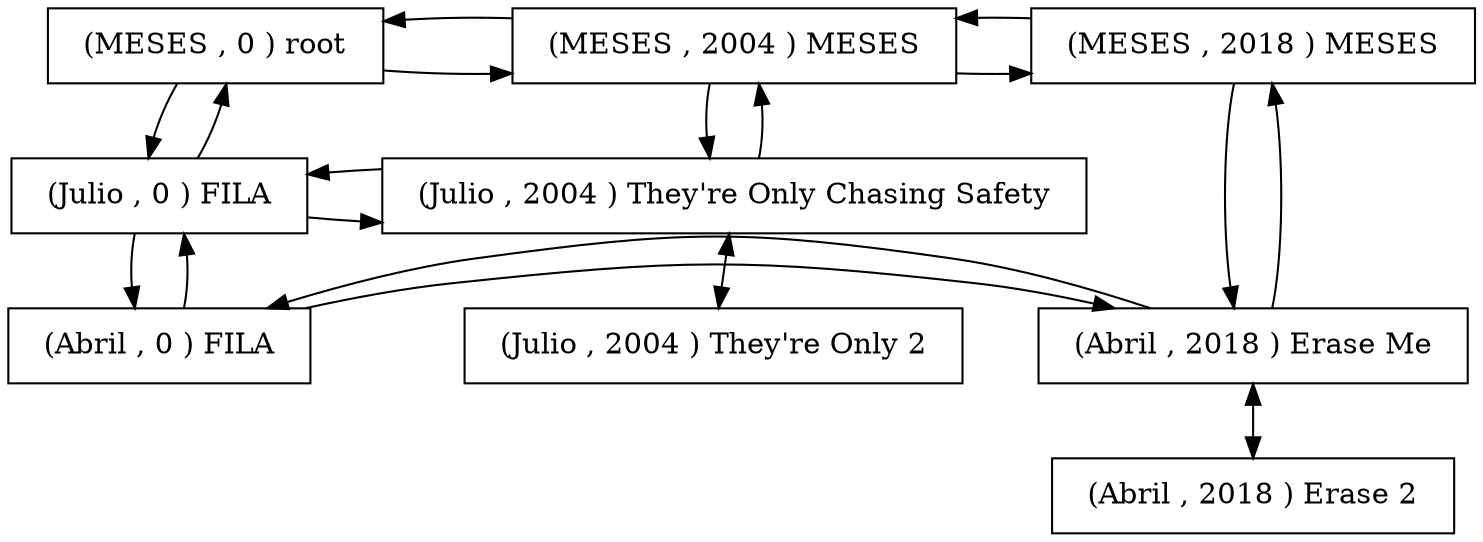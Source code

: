 digraph R { 
rankdir = TB;node [shape=rectangle, height=0.5, width=0.5];
graph[ nodesep = 0.5];
nodeMESES0 [label = "  (MESES , 0 ) root  " ]; 
nodeMESES2004 [label = "  (MESES , 2004 ) MESES  " ]; 
nodeMESES2018 [label = "  (MESES , 2018 ) MESES  " ]; 
nodeJulio0 [label = "  (Julio , 0 ) FILA  " ]; 
nodeJulio2004 [label = "  (Julio , 2004 ) They're Only Chasing Safety  " ]; 
node1Julio2004 [label = "  (Julio , 2004 ) They're Only 2  " ]; 
nodeJulio2004 [label = "  (Julio , 2004 ) They're Only Chasing Safety  " ]; 
nodeAbril0 [label = "  (Abril , 0 ) FILA  " ]; 
nodeAbril2018 [label = "  (Abril , 2018 ) Erase Me  " ]; 
node1Abril2018 [label = "  (Abril , 2018 ) Erase 2  " ]; 
nodeAbril2018 [label = "  (Abril , 2018 ) Erase Me  " ]; 
nodeMESES0 -> nodeMESES2004; 
nodeMESES2004 -> nodeMESES2018; 
nodeMESES2018 -> nodeMESES2004; 
nodeMESES2004 -> nodeMESES0; 
nodeJulio0 -> nodeJulio2004; 
nodeJulio2004-> node1Julio2004[dir = both]; 
nodeJulio2004 -> nodeJulio0; 
nodeAbril0 -> nodeAbril2018[constraint=false]; 
nodeAbril2018-> node1Abril2018[dir = both]; 
nodeAbril2018 -> nodeAbril0[constraint=false]; 
nodeMESES0 -> nodeJulio0; 
nodeJulio0 -> nodeAbril0; 
nodeAbril0 -> nodeJulio0; 
nodeJulio0 -> nodeMESES0; 
nodeMESES2004 -> nodeJulio2004; 
nodeJulio2004 -> nodeMESES2004; 
nodeMESES2018 -> nodeAbril2018; 
nodeAbril2018 -> nodeMESES2018; 
{ rank = same;nodeMESES0 ;nodeMESES2004 ;nodeMESES2018 ;} 
{ rank = same;nodeJulio0 ;nodeJulio2004 ;} 
{ rank = same;nodeAbril0 ;nodeAbril2018 ;} 
}